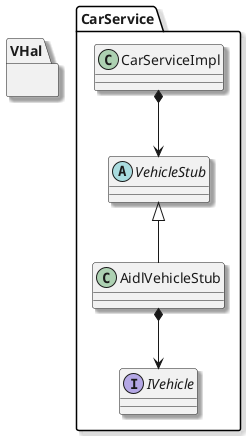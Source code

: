 @startuml

skinparam defaultFontName "Noto Sans"
skinparam defaultFontColor #1A1A1A
skinparam defaultFontSize 14
skinparam shadowing true

package CarService {
    class CarServiceImpl {

    }

    abstract VehicleStub {

    }

    class AidlVehicleStub extends VehicleStub

    interface IVehicle


    CarServiceImpl *--> VehicleStub
    AidlVehicleStub *--> IVehicle

}

package VHal {
    
}

@enduml